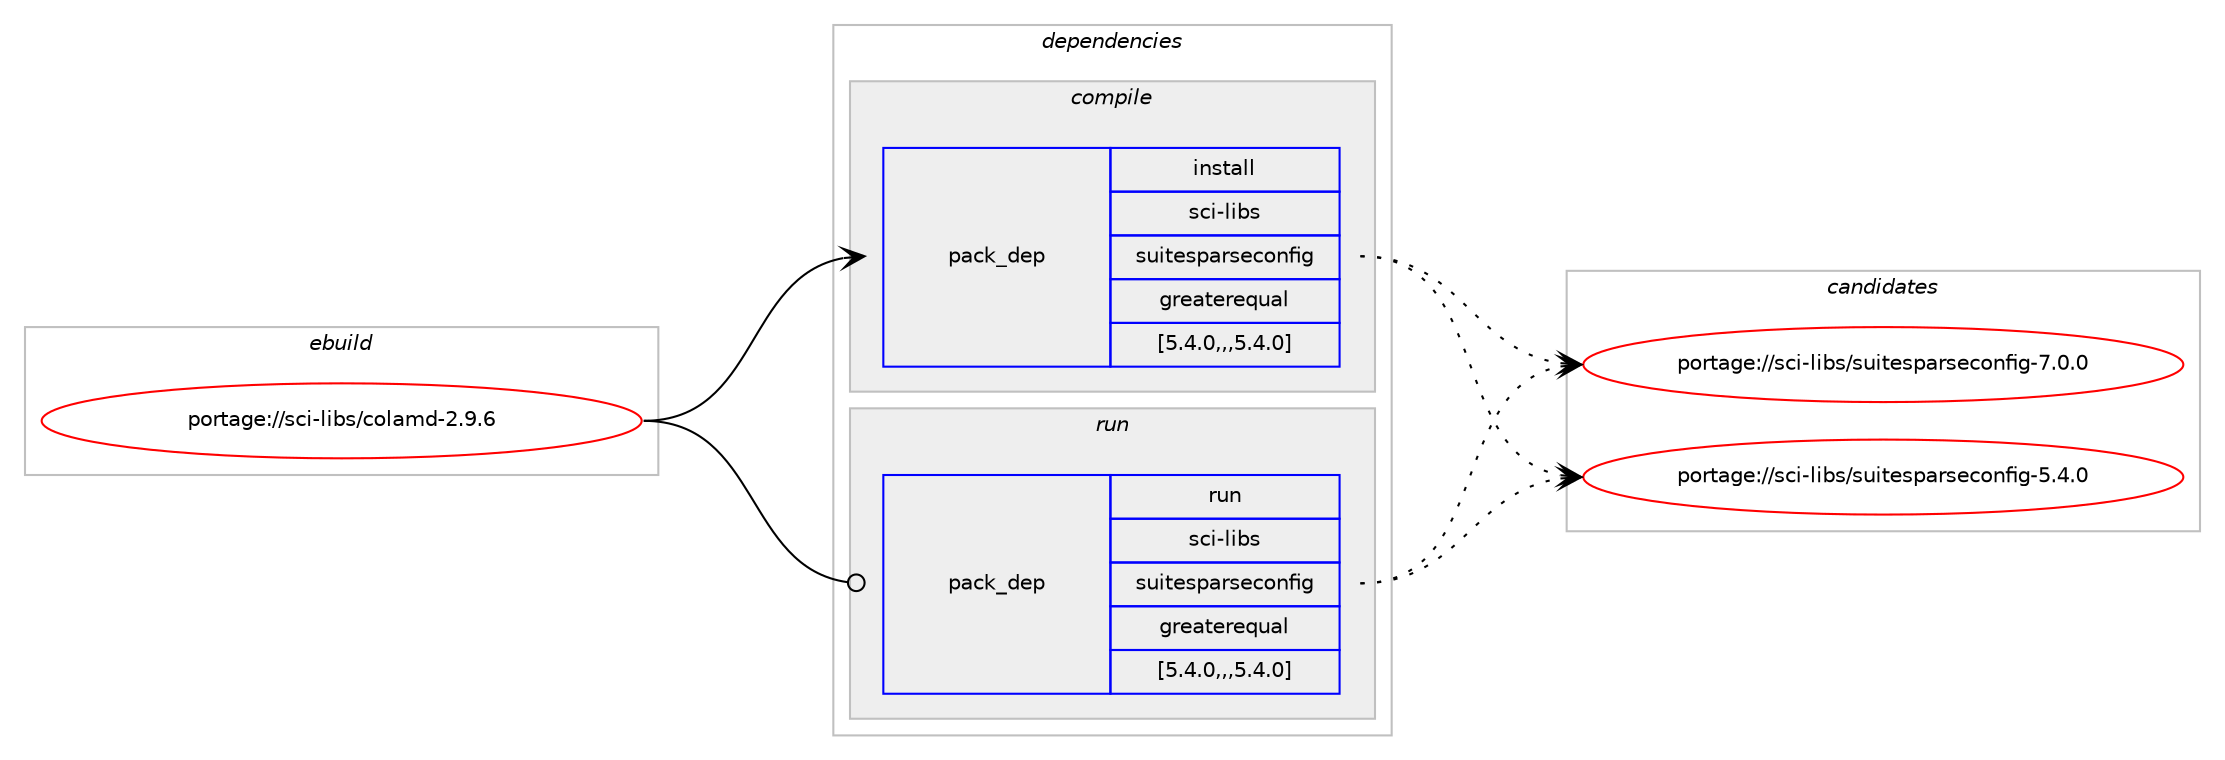 digraph prolog {

# *************
# Graph options
# *************

newrank=true;
concentrate=true;
compound=true;
graph [rankdir=LR,fontname=Helvetica,fontsize=10,ranksep=1.5];#, ranksep=2.5, nodesep=0.2];
edge  [arrowhead=vee];
node  [fontname=Helvetica,fontsize=10];

# **********
# The ebuild
# **********

subgraph cluster_leftcol {
color=gray;
label=<<i>ebuild</i>>;
id [label="portage://sci-libs/colamd-2.9.6", color=red, width=4, href="../sci-libs/colamd-2.9.6.svg"];
}

# ****************
# The dependencies
# ****************

subgraph cluster_midcol {
color=gray;
label=<<i>dependencies</i>>;
subgraph cluster_compile {
fillcolor="#eeeeee";
style=filled;
label=<<i>compile</i>>;
subgraph pack292322 {
dependency401076 [label=<<TABLE BORDER="0" CELLBORDER="1" CELLSPACING="0" CELLPADDING="4" WIDTH="220"><TR><TD ROWSPAN="6" CELLPADDING="30">pack_dep</TD></TR><TR><TD WIDTH="110">install</TD></TR><TR><TD>sci-libs</TD></TR><TR><TD>suitesparseconfig</TD></TR><TR><TD>greaterequal</TD></TR><TR><TD>[5.4.0,,,5.4.0]</TD></TR></TABLE>>, shape=none, color=blue];
}
id:e -> dependency401076:w [weight=20,style="solid",arrowhead="vee"];
}
subgraph cluster_compileandrun {
fillcolor="#eeeeee";
style=filled;
label=<<i>compile and run</i>>;
}
subgraph cluster_run {
fillcolor="#eeeeee";
style=filled;
label=<<i>run</i>>;
subgraph pack292323 {
dependency401077 [label=<<TABLE BORDER="0" CELLBORDER="1" CELLSPACING="0" CELLPADDING="4" WIDTH="220"><TR><TD ROWSPAN="6" CELLPADDING="30">pack_dep</TD></TR><TR><TD WIDTH="110">run</TD></TR><TR><TD>sci-libs</TD></TR><TR><TD>suitesparseconfig</TD></TR><TR><TD>greaterequal</TD></TR><TR><TD>[5.4.0,,,5.4.0]</TD></TR></TABLE>>, shape=none, color=blue];
}
id:e -> dependency401077:w [weight=20,style="solid",arrowhead="odot"];
}
}

# **************
# The candidates
# **************

subgraph cluster_choices {
rank=same;
color=gray;
label=<<i>candidates</i>>;

subgraph choice292322 {
color=black;
nodesep=1;
choice115991054510810598115471151171051161011151129711411510199111110102105103455546484648 [label="portage://sci-libs/suitesparseconfig-7.0.0", color=red, width=4,href="../sci-libs/suitesparseconfig-7.0.0.svg"];
choice115991054510810598115471151171051161011151129711411510199111110102105103455346524648 [label="portage://sci-libs/suitesparseconfig-5.4.0", color=red, width=4,href="../sci-libs/suitesparseconfig-5.4.0.svg"];
dependency401076:e -> choice115991054510810598115471151171051161011151129711411510199111110102105103455546484648:w [style=dotted,weight="100"];
dependency401076:e -> choice115991054510810598115471151171051161011151129711411510199111110102105103455346524648:w [style=dotted,weight="100"];
}
subgraph choice292323 {
color=black;
nodesep=1;
choice115991054510810598115471151171051161011151129711411510199111110102105103455546484648 [label="portage://sci-libs/suitesparseconfig-7.0.0", color=red, width=4,href="../sci-libs/suitesparseconfig-7.0.0.svg"];
choice115991054510810598115471151171051161011151129711411510199111110102105103455346524648 [label="portage://sci-libs/suitesparseconfig-5.4.0", color=red, width=4,href="../sci-libs/suitesparseconfig-5.4.0.svg"];
dependency401077:e -> choice115991054510810598115471151171051161011151129711411510199111110102105103455546484648:w [style=dotted,weight="100"];
dependency401077:e -> choice115991054510810598115471151171051161011151129711411510199111110102105103455346524648:w [style=dotted,weight="100"];
}
}

}
